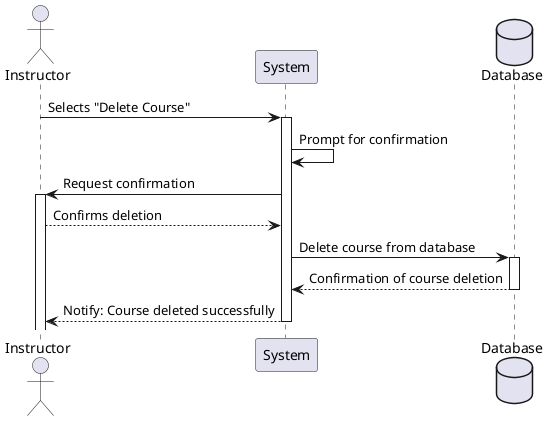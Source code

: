 @startuml
actor Instructor as Instructor
participant "System" as System
database Database as DB

Instructor -> System: Selects "Delete Course"
activate System

System -> System: Prompt for confirmation
System -> Instructor: Request confirmation
activate Instructor

Instructor --> System: Confirms deletion
System -> DB: Delete course from database
activate DB
DB --> System: Confirmation of course deletion
deactivate DB

System --> Instructor: Notify: Course deleted successfully

deactivate System
@enduml
